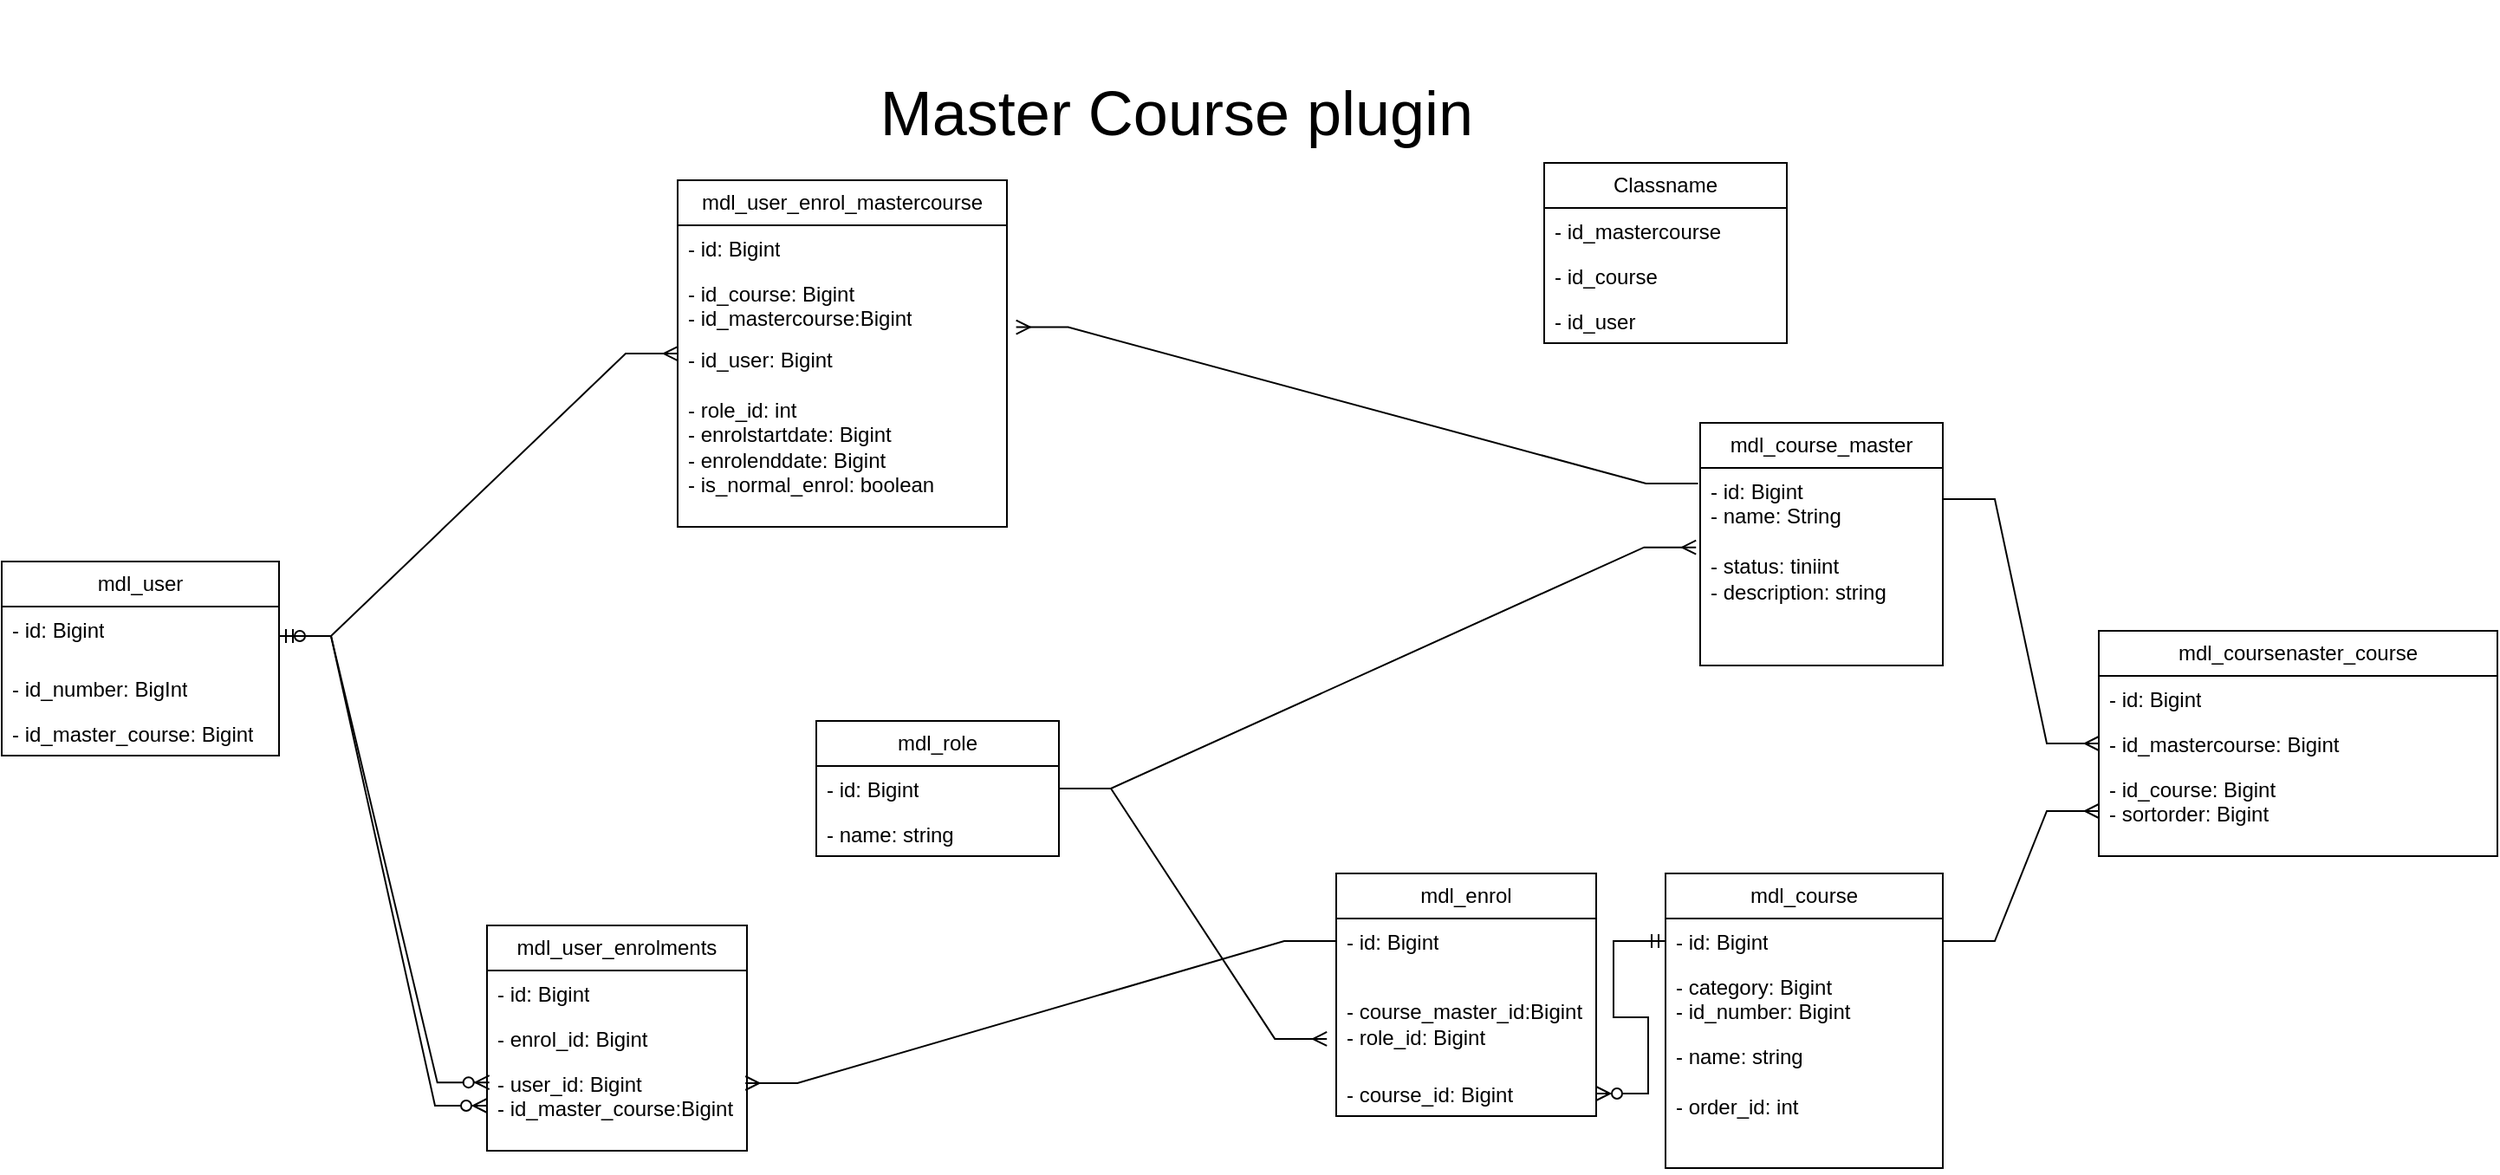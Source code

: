 <mxfile>
    <diagram name="Trang-1" id="vvAySkEcpuYet9gHZzhA">
        <mxGraphModel dx="1659" dy="1650" grid="1" gridSize="10" guides="1" tooltips="1" connect="1" arrows="1" fold="1" page="1" pageScale="1" pageWidth="827" pageHeight="1169" math="0" shadow="0">
            <root>
                <mxCell id="0"/>
                <mxCell id="1" parent="0"/>
                <mxCell id="FjE_208zSfqARchq0bAL-17" value="mdl_user_enrolments" style="swimlane;fontStyle=0;childLayout=stackLayout;horizontal=1;startSize=26;fillColor=none;horizontalStack=0;resizeParent=1;resizeParentMax=0;resizeLast=0;collapsible=1;marginBottom=0;whiteSpace=wrap;html=1;" parent="1" vertex="1">
                    <mxGeometry x="-120" y="-180" width="150" height="130" as="geometry"/>
                </mxCell>
                <mxCell id="FjE_208zSfqARchq0bAL-18" value="- id: Bigint" style="text;strokeColor=none;fillColor=none;align=left;verticalAlign=top;spacingLeft=4;spacingRight=4;overflow=hidden;rotatable=0;points=[[0,0.5],[1,0.5]];portConstraint=eastwest;whiteSpace=wrap;html=1;" parent="FjE_208zSfqARchq0bAL-17" vertex="1">
                    <mxGeometry y="26" width="150" height="26" as="geometry"/>
                </mxCell>
                <mxCell id="FjE_208zSfqARchq0bAL-19" value="- enrol_id: Bigint" style="text;strokeColor=none;fillColor=none;align=left;verticalAlign=top;spacingLeft=4;spacingRight=4;overflow=hidden;rotatable=0;points=[[0,0.5],[1,0.5]];portConstraint=eastwest;whiteSpace=wrap;html=1;" parent="FjE_208zSfqARchq0bAL-17" vertex="1">
                    <mxGeometry y="52" width="150" height="26" as="geometry"/>
                </mxCell>
                <mxCell id="FjE_208zSfqARchq0bAL-20" value="- user_id: Bigint&lt;br&gt;- id_master_course:Bigint" style="text;strokeColor=none;fillColor=none;align=left;verticalAlign=top;spacingLeft=4;spacingRight=4;overflow=hidden;rotatable=0;points=[[0,0.5],[1,0.5]];portConstraint=eastwest;whiteSpace=wrap;html=1;" parent="FjE_208zSfqARchq0bAL-17" vertex="1">
                    <mxGeometry y="78" width="150" height="52" as="geometry"/>
                </mxCell>
                <mxCell id="FjE_208zSfqARchq0bAL-21" value="mdl_enrol" style="swimlane;fontStyle=0;childLayout=stackLayout;horizontal=1;startSize=26;fillColor=none;horizontalStack=0;resizeParent=1;resizeParentMax=0;resizeLast=0;collapsible=1;marginBottom=0;whiteSpace=wrap;html=1;" parent="1" vertex="1">
                    <mxGeometry x="370" y="-210" width="150" height="140" as="geometry"/>
                </mxCell>
                <mxCell id="FjE_208zSfqARchq0bAL-22" value="- id: Bigint" style="text;strokeColor=none;fillColor=none;align=left;verticalAlign=top;spacingLeft=4;spacingRight=4;overflow=hidden;rotatable=0;points=[[0,0.5],[1,0.5]];portConstraint=eastwest;whiteSpace=wrap;html=1;" parent="FjE_208zSfqARchq0bAL-21" vertex="1">
                    <mxGeometry y="26" width="150" height="26" as="geometry"/>
                </mxCell>
                <mxCell id="FjE_208zSfqARchq0bAL-24" value="&lt;br&gt;- course_master_id:Bigint&lt;br&gt;- role_id: Bigint" style="text;strokeColor=none;fillColor=none;align=left;verticalAlign=top;spacingLeft=4;spacingRight=4;overflow=hidden;rotatable=0;points=[[0,0.5],[1,0.5]];portConstraint=eastwest;whiteSpace=wrap;html=1;" parent="FjE_208zSfqARchq0bAL-21" vertex="1">
                    <mxGeometry y="52" width="150" height="62" as="geometry"/>
                </mxCell>
                <mxCell id="FjE_208zSfqARchq0bAL-23" value="- course_id: Bigint" style="text;strokeColor=none;fillColor=none;align=left;verticalAlign=top;spacingLeft=4;spacingRight=4;overflow=hidden;rotatable=0;points=[[0,0.5],[1,0.5]];portConstraint=eastwest;whiteSpace=wrap;html=1;" parent="FjE_208zSfqARchq0bAL-21" vertex="1">
                    <mxGeometry y="114" width="150" height="26" as="geometry"/>
                </mxCell>
                <mxCell id="FjE_208zSfqARchq0bAL-25" value="mdl_role" style="swimlane;fontStyle=0;childLayout=stackLayout;horizontal=1;startSize=26;fillColor=none;horizontalStack=0;resizeParent=1;resizeParentMax=0;resizeLast=0;collapsible=1;marginBottom=0;whiteSpace=wrap;html=1;" parent="1" vertex="1">
                    <mxGeometry x="70" y="-298" width="140" height="78" as="geometry"/>
                </mxCell>
                <mxCell id="FjE_208zSfqARchq0bAL-26" value="- id: Bigint" style="text;strokeColor=none;fillColor=none;align=left;verticalAlign=top;spacingLeft=4;spacingRight=4;overflow=hidden;rotatable=0;points=[[0,0.5],[1,0.5]];portConstraint=eastwest;whiteSpace=wrap;html=1;" parent="FjE_208zSfqARchq0bAL-25" vertex="1">
                    <mxGeometry y="26" width="140" height="26" as="geometry"/>
                </mxCell>
                <mxCell id="FjE_208zSfqARchq0bAL-27" value="- name: string" style="text;strokeColor=none;fillColor=none;align=left;verticalAlign=top;spacingLeft=4;spacingRight=4;overflow=hidden;rotatable=0;points=[[0,0.5],[1,0.5]];portConstraint=eastwest;whiteSpace=wrap;html=1;" parent="FjE_208zSfqARchq0bAL-25" vertex="1">
                    <mxGeometry y="52" width="140" height="26" as="geometry"/>
                </mxCell>
                <mxCell id="FjE_208zSfqARchq0bAL-34" value="" style="edgeStyle=entityRelationEdgeStyle;fontSize=12;html=1;endArrow=ERzeroToMany;startArrow=ERmandOne;rounded=0;entryX=0.009;entryY=0.242;entryDx=0;entryDy=0;entryPerimeter=0;" parent="1" source="FjE_208zSfqARchq0bAL-61" target="FjE_208zSfqARchq0bAL-20" edge="1">
                    <mxGeometry width="100" height="100" relative="1" as="geometry">
                        <mxPoint x="160" y="149" as="sourcePoint"/>
                        <mxPoint x="190" y="200" as="targetPoint"/>
                    </mxGeometry>
                </mxCell>
                <mxCell id="FjE_208zSfqARchq0bAL-36" value="mdl_course" style="swimlane;fontStyle=0;childLayout=stackLayout;horizontal=1;startSize=26;fillColor=none;horizontalStack=0;resizeParent=1;resizeParentMax=0;resizeLast=0;collapsible=1;marginBottom=0;whiteSpace=wrap;html=1;" parent="1" vertex="1">
                    <mxGeometry x="560" y="-210" width="160" height="170" as="geometry">
                        <mxRectangle x="160" y="310" width="100" height="30" as="alternateBounds"/>
                    </mxGeometry>
                </mxCell>
                <mxCell id="FjE_208zSfqARchq0bAL-37" value="- id: Bigint" style="text;strokeColor=none;fillColor=none;align=left;verticalAlign=top;spacingLeft=4;spacingRight=4;overflow=hidden;rotatable=0;points=[[0,0.5],[1,0.5]];portConstraint=eastwest;whiteSpace=wrap;html=1;" parent="FjE_208zSfqARchq0bAL-36" vertex="1">
                    <mxGeometry y="26" width="160" height="26" as="geometry"/>
                </mxCell>
                <mxCell id="FjE_208zSfqARchq0bAL-38" value="- category: Bigint&lt;br&gt;- id_number: Bigint" style="text;strokeColor=none;fillColor=none;align=left;verticalAlign=top;spacingLeft=4;spacingRight=4;overflow=hidden;rotatable=0;points=[[0,0.5],[1,0.5]];portConstraint=eastwest;whiteSpace=wrap;html=1;" parent="FjE_208zSfqARchq0bAL-36" vertex="1">
                    <mxGeometry y="52" width="160" height="40" as="geometry"/>
                </mxCell>
                <mxCell id="FjE_208zSfqARchq0bAL-39" value="- name: string&lt;br&gt;&lt;br&gt;- order_id: int" style="text;strokeColor=none;fillColor=none;align=left;verticalAlign=top;spacingLeft=4;spacingRight=4;overflow=hidden;rotatable=0;points=[[0,0.5],[1,0.5]];portConstraint=eastwest;whiteSpace=wrap;html=1;" parent="FjE_208zSfqARchq0bAL-36" vertex="1">
                    <mxGeometry y="92" width="160" height="78" as="geometry"/>
                </mxCell>
                <mxCell id="FjE_208zSfqARchq0bAL-50" value="" style="edgeStyle=entityRelationEdgeStyle;fontSize=12;html=1;endArrow=ERzeroToMany;startArrow=ERmandOne;rounded=0;entryX=1;entryY=0.5;entryDx=0;entryDy=0;" parent="1" source="FjE_208zSfqARchq0bAL-37" target="FjE_208zSfqARchq0bAL-23" edge="1">
                    <mxGeometry width="100" height="100" relative="1" as="geometry">
                        <mxPoint x="360" y="240" as="sourcePoint"/>
                        <mxPoint x="460" y="140" as="targetPoint"/>
                    </mxGeometry>
                </mxCell>
                <mxCell id="FjE_208zSfqARchq0bAL-51" value="mdl_course_master" style="swimlane;fontStyle=0;childLayout=stackLayout;horizontal=1;startSize=26;fillColor=none;horizontalStack=0;resizeParent=1;resizeParentMax=0;resizeLast=0;collapsible=1;marginBottom=0;whiteSpace=wrap;html=1;" parent="1" vertex="1">
                    <mxGeometry x="580" y="-470" width="140" height="140" as="geometry"/>
                </mxCell>
                <mxCell id="FjE_208zSfqARchq0bAL-52" value="- id: Bigint&lt;br&gt;- name: String&lt;br&gt;&lt;br&gt;- status: tiniint&lt;br&gt;- description: string" style="text;strokeColor=none;fillColor=none;align=left;verticalAlign=top;spacingLeft=4;spacingRight=4;overflow=hidden;rotatable=0;points=[[0,0.5],[1,0.5]];portConstraint=eastwest;whiteSpace=wrap;html=1;" parent="FjE_208zSfqARchq0bAL-51" vertex="1">
                    <mxGeometry y="26" width="140" height="114" as="geometry"/>
                </mxCell>
                <mxCell id="FjE_208zSfqARchq0bAL-60" value="mdl_user" style="swimlane;fontStyle=0;childLayout=stackLayout;horizontal=1;startSize=26;fillColor=none;horizontalStack=0;resizeParent=1;resizeParentMax=0;resizeLast=0;collapsible=1;marginBottom=0;whiteSpace=wrap;html=1;" parent="1" vertex="1">
                    <mxGeometry x="-400" y="-390" width="160" height="112" as="geometry"/>
                </mxCell>
                <mxCell id="FjE_208zSfqARchq0bAL-61" value="- id: Bigint" style="text;strokeColor=none;fillColor=none;align=left;verticalAlign=top;spacingLeft=4;spacingRight=4;overflow=hidden;rotatable=0;points=[[0,0.5],[1,0.5]];portConstraint=eastwest;whiteSpace=wrap;html=1;" parent="FjE_208zSfqARchq0bAL-60" vertex="1">
                    <mxGeometry y="26" width="160" height="34" as="geometry"/>
                </mxCell>
                <mxCell id="FjE_208zSfqARchq0bAL-62" value="- id_number: BigInt" style="text;strokeColor=none;fillColor=none;align=left;verticalAlign=top;spacingLeft=4;spacingRight=4;overflow=hidden;rotatable=0;points=[[0,0.5],[1,0.5]];portConstraint=eastwest;whiteSpace=wrap;html=1;" parent="FjE_208zSfqARchq0bAL-60" vertex="1">
                    <mxGeometry y="60" width="160" height="26" as="geometry"/>
                </mxCell>
                <mxCell id="FjE_208zSfqARchq0bAL-63" value="- id_master_course: Bigint" style="text;strokeColor=none;fillColor=none;align=left;verticalAlign=top;spacingLeft=4;spacingRight=4;overflow=hidden;rotatable=0;points=[[0,0.5],[1,0.5]];portConstraint=eastwest;whiteSpace=wrap;html=1;" parent="FjE_208zSfqARchq0bAL-60" vertex="1">
                    <mxGeometry y="86" width="160" height="26" as="geometry"/>
                </mxCell>
                <mxCell id="FjE_208zSfqARchq0bAL-70" value="" style="edgeStyle=entityRelationEdgeStyle;fontSize=12;html=1;endArrow=ERzeroToMany;startArrow=ERzeroToOne;rounded=0;exitX=1;exitY=0.5;exitDx=0;exitDy=0;entryX=0;entryY=0.5;entryDx=0;entryDy=0;" parent="1" source="FjE_208zSfqARchq0bAL-61" target="FjE_208zSfqARchq0bAL-20" edge="1">
                    <mxGeometry width="100" height="100" relative="1" as="geometry">
                        <mxPoint x="520" y="80" as="sourcePoint"/>
                        <mxPoint x="620" y="-20" as="targetPoint"/>
                    </mxGeometry>
                </mxCell>
                <mxCell id="FjE_208zSfqARchq0bAL-71" value="" style="edgeStyle=entityRelationEdgeStyle;fontSize=12;html=1;endArrow=ERmany;rounded=0;exitX=0;exitY=0.5;exitDx=0;exitDy=0;entryX=0.994;entryY=0.25;entryDx=0;entryDy=0;entryPerimeter=0;" parent="1" source="FjE_208zSfqARchq0bAL-22" target="FjE_208zSfqARchq0bAL-20" edge="1">
                    <mxGeometry width="100" height="100" relative="1" as="geometry">
                        <mxPoint x="350" y="280" as="sourcePoint"/>
                        <mxPoint x="450" y="180" as="targetPoint"/>
                    </mxGeometry>
                </mxCell>
                <mxCell id="FjE_208zSfqARchq0bAL-72" value="" style="edgeStyle=entityRelationEdgeStyle;fontSize=12;html=1;endArrow=ERmany;rounded=0;exitX=1;exitY=0.5;exitDx=0;exitDy=0;entryX=-0.036;entryY=0.701;entryDx=0;entryDy=0;entryPerimeter=0;" parent="1" source="FjE_208zSfqARchq0bAL-26" target="FjE_208zSfqARchq0bAL-24" edge="1">
                    <mxGeometry width="100" height="100" relative="1" as="geometry">
                        <mxPoint x="350" y="280" as="sourcePoint"/>
                        <mxPoint x="450" y="180" as="targetPoint"/>
                    </mxGeometry>
                </mxCell>
                <mxCell id="FjE_208zSfqARchq0bAL-73" value="&lt;font style=&quot;font-size: 36px;&quot;&gt;Master Course plugin&lt;/font&gt;" style="text;html=1;strokeColor=none;fillColor=none;align=center;verticalAlign=middle;whiteSpace=wrap;rounded=0;" parent="1" vertex="1">
                    <mxGeometry x="80" y="-714" width="396" height="130" as="geometry"/>
                </mxCell>
                <mxCell id="y1xLyGdMRMNzuJavJluG-1" value="mdl_user_enrol_mastercourse" style="swimlane;fontStyle=0;childLayout=stackLayout;horizontal=1;startSize=26;fillColor=none;horizontalStack=0;resizeParent=1;resizeParentMax=0;resizeLast=0;collapsible=1;marginBottom=0;whiteSpace=wrap;html=1;" parent="1" vertex="1">
                    <mxGeometry x="-10" y="-610" width="190" height="200" as="geometry"/>
                </mxCell>
                <mxCell id="y1xLyGdMRMNzuJavJluG-2" value="- id: Bigint" style="text;strokeColor=none;fillColor=none;align=left;verticalAlign=top;spacingLeft=4;spacingRight=4;overflow=hidden;rotatable=0;points=[[0,0.5],[1,0.5]];portConstraint=eastwest;whiteSpace=wrap;html=1;" parent="y1xLyGdMRMNzuJavJluG-1" vertex="1">
                    <mxGeometry y="26" width="190" height="26" as="geometry"/>
                </mxCell>
                <mxCell id="y1xLyGdMRMNzuJavJluG-3" value="- id_course: Bigint&lt;br&gt;- id_mastercourse:Bigint&lt;br&gt;" style="text;strokeColor=none;fillColor=none;align=left;verticalAlign=top;spacingLeft=4;spacingRight=4;overflow=hidden;rotatable=0;points=[[0,0.5],[1,0.5]];portConstraint=eastwest;whiteSpace=wrap;html=1;" parent="y1xLyGdMRMNzuJavJluG-1" vertex="1">
                    <mxGeometry y="52" width="190" height="38" as="geometry"/>
                </mxCell>
                <mxCell id="y1xLyGdMRMNzuJavJluG-4" value="- id_user: Bigint&lt;br&gt;&lt;br&gt;- role_id: int&lt;br style=&quot;border-color: var(--border-color);&quot;&gt;- enrolstartdate: Bigint&lt;br style=&quot;border-color: var(--border-color);&quot;&gt;- enrolenddate: Bigint&lt;br&gt;- is_normal_enrol: boolean" style="text;strokeColor=none;fillColor=none;align=left;verticalAlign=top;spacingLeft=4;spacingRight=4;overflow=hidden;rotatable=0;points=[[0,0.5],[1,0.5]];portConstraint=eastwest;whiteSpace=wrap;html=1;" parent="y1xLyGdMRMNzuJavJluG-1" vertex="1">
                    <mxGeometry y="90" width="190" height="110" as="geometry"/>
                </mxCell>
                <mxCell id="y1xLyGdMRMNzuJavJluG-5" value="" style="edgeStyle=entityRelationEdgeStyle;fontSize=12;html=1;endArrow=ERmany;rounded=0;exitX=1;exitY=0.5;exitDx=0;exitDy=0;entryX=0;entryY=0.091;entryDx=0;entryDy=0;entryPerimeter=0;" parent="1" source="FjE_208zSfqARchq0bAL-61" target="y1xLyGdMRMNzuJavJluG-4" edge="1">
                    <mxGeometry width="100" height="100" relative="1" as="geometry">
                        <mxPoint x="300" y="-180" as="sourcePoint"/>
                        <mxPoint x="400" y="-280" as="targetPoint"/>
                    </mxGeometry>
                </mxCell>
                <mxCell id="y1xLyGdMRMNzuJavJluG-6" value="" style="edgeStyle=entityRelationEdgeStyle;fontSize=12;html=1;endArrow=ERmany;rounded=0;exitX=-0.009;exitY=0.079;exitDx=0;exitDy=0;exitPerimeter=0;entryX=1.028;entryY=0.863;entryDx=0;entryDy=0;entryPerimeter=0;" parent="1" source="FjE_208zSfqARchq0bAL-52" target="y1xLyGdMRMNzuJavJluG-3" edge="1">
                    <mxGeometry width="100" height="100" relative="1" as="geometry">
                        <mxPoint x="300" y="-180" as="sourcePoint"/>
                        <mxPoint x="380" y="-350" as="targetPoint"/>
                    </mxGeometry>
                </mxCell>
                <mxCell id="y1xLyGdMRMNzuJavJluG-8" value="" style="edgeStyle=entityRelationEdgeStyle;fontSize=12;html=1;endArrow=ERmany;rounded=0;entryX=-0.017;entryY=0.402;entryDx=0;entryDy=0;entryPerimeter=0;exitX=1;exitY=0.5;exitDx=0;exitDy=0;" parent="1" source="FjE_208zSfqARchq0bAL-26" target="FjE_208zSfqARchq0bAL-52" edge="1">
                    <mxGeometry width="100" height="100" relative="1" as="geometry">
                        <mxPoint x="330" y="-260" as="sourcePoint"/>
                        <mxPoint x="430" y="-360" as="targetPoint"/>
                    </mxGeometry>
                </mxCell>
                <mxCell id="_tsE_jrd2fQnDCASBe8t-6" value="mdl_coursenaster_course" style="swimlane;fontStyle=0;childLayout=stackLayout;horizontal=1;startSize=26;fillColor=none;horizontalStack=0;resizeParent=1;resizeParentMax=0;resizeLast=0;collapsible=1;marginBottom=0;whiteSpace=wrap;html=1;" parent="1" vertex="1">
                    <mxGeometry x="810" y="-350" width="230" height="130" as="geometry"/>
                </mxCell>
                <mxCell id="_tsE_jrd2fQnDCASBe8t-7" value="- id: Bigint" style="text;strokeColor=none;fillColor=none;align=left;verticalAlign=top;spacingLeft=4;spacingRight=4;overflow=hidden;rotatable=0;points=[[0,0.5],[1,0.5]];portConstraint=eastwest;whiteSpace=wrap;html=1;" parent="_tsE_jrd2fQnDCASBe8t-6" vertex="1">
                    <mxGeometry y="26" width="230" height="26" as="geometry"/>
                </mxCell>
                <mxCell id="_tsE_jrd2fQnDCASBe8t-8" value="- id_mastercourse: Bigint" style="text;strokeColor=none;fillColor=none;align=left;verticalAlign=top;spacingLeft=4;spacingRight=4;overflow=hidden;rotatable=0;points=[[0,0.5],[1,0.5]];portConstraint=eastwest;whiteSpace=wrap;html=1;" parent="_tsE_jrd2fQnDCASBe8t-6" vertex="1">
                    <mxGeometry y="52" width="230" height="26" as="geometry"/>
                </mxCell>
                <mxCell id="_tsE_jrd2fQnDCASBe8t-9" value="- id_course: Bigint&lt;br&gt;- sortorder: Bigint" style="text;strokeColor=none;fillColor=none;align=left;verticalAlign=top;spacingLeft=4;spacingRight=4;overflow=hidden;rotatable=0;points=[[0,0.5],[1,0.5]];portConstraint=eastwest;whiteSpace=wrap;html=1;" parent="_tsE_jrd2fQnDCASBe8t-6" vertex="1">
                    <mxGeometry y="78" width="230" height="52" as="geometry"/>
                </mxCell>
                <mxCell id="_tsE_jrd2fQnDCASBe8t-10" value="" style="edgeStyle=entityRelationEdgeStyle;fontSize=12;html=1;endArrow=ERmany;rounded=0;exitX=1;exitY=0.5;exitDx=0;exitDy=0;entryX=0;entryY=0.5;entryDx=0;entryDy=0;" parent="1" source="FjE_208zSfqARchq0bAL-37" target="_tsE_jrd2fQnDCASBe8t-9" edge="1">
                    <mxGeometry width="100" height="100" relative="1" as="geometry">
                        <mxPoint x="520" y="-200" as="sourcePoint"/>
                        <mxPoint x="620" y="-300" as="targetPoint"/>
                    </mxGeometry>
                </mxCell>
                <mxCell id="_tsE_jrd2fQnDCASBe8t-11" value="" style="edgeStyle=entityRelationEdgeStyle;fontSize=12;html=1;endArrow=ERmany;rounded=0;exitX=1;exitY=0.158;exitDx=0;exitDy=0;exitPerimeter=0;entryX=0;entryY=0.5;entryDx=0;entryDy=0;" parent="1" source="FjE_208zSfqARchq0bAL-52" target="_tsE_jrd2fQnDCASBe8t-8" edge="1">
                    <mxGeometry width="100" height="100" relative="1" as="geometry">
                        <mxPoint x="520" y="-200" as="sourcePoint"/>
                        <mxPoint x="620" y="-300" as="targetPoint"/>
                    </mxGeometry>
                </mxCell>
                <mxCell id="ozdHR_vPHWPkGMmA_Saq-1" value="Classname" style="swimlane;fontStyle=0;childLayout=stackLayout;horizontal=1;startSize=26;fillColor=none;horizontalStack=0;resizeParent=1;resizeParentMax=0;resizeLast=0;collapsible=1;marginBottom=0;whiteSpace=wrap;html=1;" parent="1" vertex="1">
                    <mxGeometry x="490" y="-620" width="140" height="104" as="geometry"/>
                </mxCell>
                <mxCell id="ozdHR_vPHWPkGMmA_Saq-2" value="- id_mastercourse" style="text;strokeColor=none;fillColor=none;align=left;verticalAlign=top;spacingLeft=4;spacingRight=4;overflow=hidden;rotatable=0;points=[[0,0.5],[1,0.5]];portConstraint=eastwest;whiteSpace=wrap;html=1;" parent="ozdHR_vPHWPkGMmA_Saq-1" vertex="1">
                    <mxGeometry y="26" width="140" height="26" as="geometry"/>
                </mxCell>
                <mxCell id="ozdHR_vPHWPkGMmA_Saq-3" value="- id_course" style="text;strokeColor=none;fillColor=none;align=left;verticalAlign=top;spacingLeft=4;spacingRight=4;overflow=hidden;rotatable=0;points=[[0,0.5],[1,0.5]];portConstraint=eastwest;whiteSpace=wrap;html=1;" parent="ozdHR_vPHWPkGMmA_Saq-1" vertex="1">
                    <mxGeometry y="52" width="140" height="26" as="geometry"/>
                </mxCell>
                <mxCell id="ozdHR_vPHWPkGMmA_Saq-4" value="- id_user" style="text;strokeColor=none;fillColor=none;align=left;verticalAlign=top;spacingLeft=4;spacingRight=4;overflow=hidden;rotatable=0;points=[[0,0.5],[1,0.5]];portConstraint=eastwest;whiteSpace=wrap;html=1;" parent="ozdHR_vPHWPkGMmA_Saq-1" vertex="1">
                    <mxGeometry y="78" width="140" height="26" as="geometry"/>
                </mxCell>
            </root>
        </mxGraphModel>
    </diagram>
</mxfile>